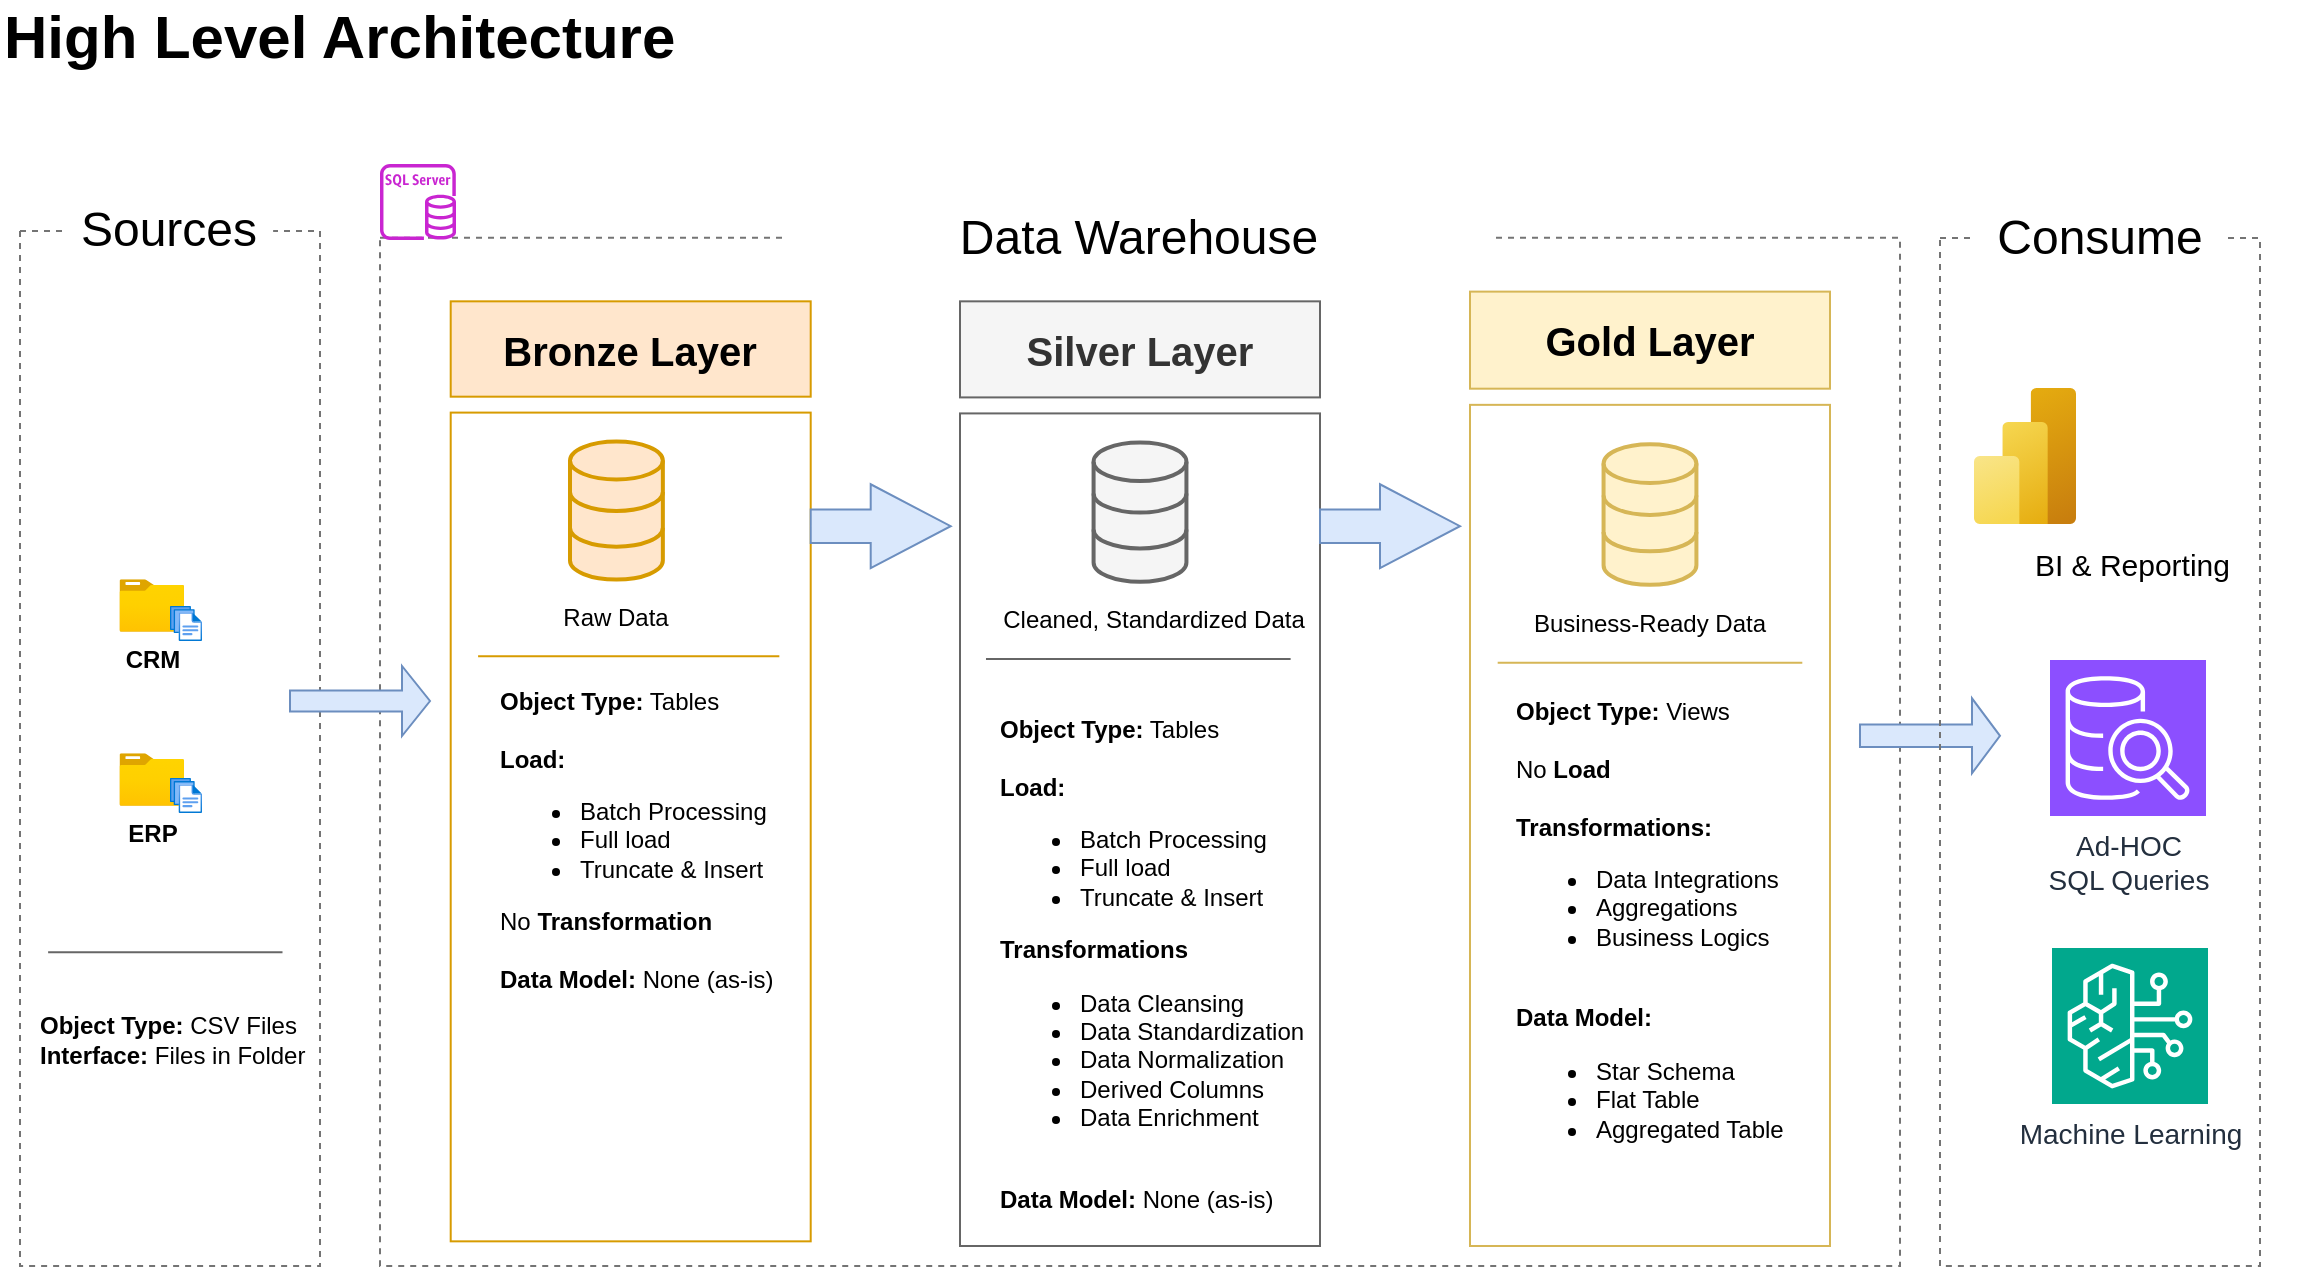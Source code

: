 <mxfile version="26.2.3">
  <diagram name="Page-1" id="DXIhbZzROUBZG8i_vgj5">
    <mxGraphModel dx="1491" dy="803" grid="1" gridSize="10" guides="1" tooltips="1" connect="1" arrows="1" fold="1" page="1" pageScale="1" pageWidth="1169" pageHeight="827" math="0" shadow="0">
      <root>
        <mxCell id="0" />
        <mxCell id="1" parent="0" />
        <mxCell id="H0wumQV7WE8CpXrYCnfX-1" value="&lt;font style=&quot;font-size: 30px;&quot;&gt;High Level Architecture&lt;/font&gt;" style="text;html=1;align=left;verticalAlign=middle;whiteSpace=wrap;rounded=0;fontSize=25;fontStyle=1" vertex="1" parent="1">
          <mxGeometry x="20" y="10" width="660" height="30" as="geometry" />
        </mxCell>
        <mxCell id="H0wumQV7WE8CpXrYCnfX-37" value="" style="group" vertex="1" connectable="0" parent="1">
          <mxGeometry x="30" y="110" width="197.31" height="530" as="geometry" />
        </mxCell>
        <mxCell id="H0wumQV7WE8CpXrYCnfX-2" value="" style="rounded=0;whiteSpace=wrap;html=1;fillColor=none;dashed=1;strokeColor=#747474;" vertex="1" parent="H0wumQV7WE8CpXrYCnfX-37">
          <mxGeometry y="12.44" width="150" height="517.56" as="geometry" />
        </mxCell>
        <mxCell id="H0wumQV7WE8CpXrYCnfX-3" style="edgeStyle=orthogonalEdgeStyle;rounded=0;orthogonalLoop=1;jettySize=auto;html=1;exitX=0.5;exitY=1;exitDx=0;exitDy=0;" edge="1" parent="H0wumQV7WE8CpXrYCnfX-37" source="H0wumQV7WE8CpXrYCnfX-2" target="H0wumQV7WE8CpXrYCnfX-2">
          <mxGeometry relative="1" as="geometry" />
        </mxCell>
        <mxCell id="H0wumQV7WE8CpXrYCnfX-4" value="&lt;font style=&quot;font-size: 24px;&quot;&gt;Sources&lt;/font&gt;" style="rounded=0;whiteSpace=wrap;html=1;strokeColor=none;fillColor=default;" vertex="1" parent="H0wumQV7WE8CpXrYCnfX-37">
          <mxGeometry x="23.437" width="103.125" height="24.878" as="geometry" />
        </mxCell>
        <mxCell id="H0wumQV7WE8CpXrYCnfX-22" value="&lt;b&gt;CRM&lt;/b&gt;" style="image;aspect=fixed;html=1;points=[];align=center;fontSize=12;image=img/lib/azure2/general/Folder_Blank.svg;" vertex="1" parent="H0wumQV7WE8CpXrYCnfX-37">
          <mxGeometry x="49.716" y="186.585" width="32.349" height="26.25" as="geometry" />
        </mxCell>
        <mxCell id="H0wumQV7WE8CpXrYCnfX-23" value="" style="image;aspect=fixed;html=1;points=[];align=center;fontSize=12;image=img/lib/azure2/general/Files.svg;" vertex="1" parent="H0wumQV7WE8CpXrYCnfX-37">
          <mxGeometry x="75.0" y="200.003" width="16.004" height="17.5" as="geometry" />
        </mxCell>
        <mxCell id="H0wumQV7WE8CpXrYCnfX-24" value="&lt;b&gt;ERP&lt;/b&gt;" style="image;aspect=fixed;html=1;points=[];align=center;fontSize=12;image=img/lib/azure2/general/Folder_Blank.svg;" vertex="1" parent="H0wumQV7WE8CpXrYCnfX-37">
          <mxGeometry x="49.716" y="273.659" width="32.349" height="26.25" as="geometry" />
        </mxCell>
        <mxCell id="H0wumQV7WE8CpXrYCnfX-25" value="" style="image;aspect=fixed;html=1;points=[];align=center;fontSize=12;image=img/lib/azure2/general/Files.svg;" vertex="1" parent="H0wumQV7WE8CpXrYCnfX-37">
          <mxGeometry x="75.0" y="285.997" width="16.004" height="17.5" as="geometry" />
        </mxCell>
        <mxCell id="H0wumQV7WE8CpXrYCnfX-31" value="" style="endArrow=none;html=1;rounded=0;fillColor=#f5f5f5;strokeColor=#666666;" edge="1" parent="H0wumQV7WE8CpXrYCnfX-37">
          <mxGeometry width="50" height="50" relative="1" as="geometry">
            <mxPoint x="14.062" y="373.171" as="sourcePoint" />
            <mxPoint x="131.25" y="373.171" as="targetPoint" />
          </mxGeometry>
        </mxCell>
        <mxCell id="H0wumQV7WE8CpXrYCnfX-33" value="&lt;b&gt;Object Type:&lt;/b&gt; CSV Files&lt;div&gt;&lt;b&gt;Interface:&lt;/b&gt; Files in Folder&lt;/div&gt;" style="text;html=1;align=left;verticalAlign=middle;whiteSpace=wrap;rounded=0;" vertex="1" parent="H0wumQV7WE8CpXrYCnfX-37">
          <mxGeometry x="7.734" y="385.61" width="134.522" height="62.195" as="geometry" />
        </mxCell>
        <mxCell id="H0wumQV7WE8CpXrYCnfX-38" value="" style="group" vertex="1" connectable="0" parent="1">
          <mxGeometry x="210" y="110" width="802.14" height="540" as="geometry" />
        </mxCell>
        <mxCell id="H0wumQV7WE8CpXrYCnfX-5" value="" style="rounded=0;whiteSpace=wrap;html=1;fillColor=none;dashed=1;strokeColor=#747474;" vertex="1" parent="H0wumQV7WE8CpXrYCnfX-38">
          <mxGeometry y="15.89" width="760" height="514.11" as="geometry" />
        </mxCell>
        <mxCell id="H0wumQV7WE8CpXrYCnfX-6" value="&lt;span style=&quot;font-size: 24px;&quot;&gt;Data Warehouse&lt;/span&gt;" style="rounded=0;whiteSpace=wrap;html=1;strokeColor=none;fillColor=default;" vertex="1" parent="H0wumQV7WE8CpXrYCnfX-38">
          <mxGeometry x="203.255" width="353.487" height="31.784" as="geometry" />
        </mxCell>
        <mxCell id="H0wumQV7WE8CpXrYCnfX-62" value="" style="group" vertex="1" connectable="0" parent="H0wumQV7WE8CpXrYCnfX-38">
          <mxGeometry x="545" y="42.81" width="180" height="477.19" as="geometry" />
        </mxCell>
        <mxCell id="H0wumQV7WE8CpXrYCnfX-17" value="&lt;span style=&quot;font-size: 20px;&quot;&gt;&lt;b&gt;Gold Layer&lt;/b&gt;&lt;/span&gt;" style="rounded=0;whiteSpace=wrap;html=1;fillColor=#fff2cc;strokeColor=#d6b656;" vertex="1" parent="H0wumQV7WE8CpXrYCnfX-62">
          <mxGeometry width="180.0" height="48.528" as="geometry" />
        </mxCell>
        <mxCell id="H0wumQV7WE8CpXrYCnfX-21" value="" style="rounded=0;whiteSpace=wrap;html=1;fillColor=none;strokeColor=#d6b656;" vertex="1" parent="H0wumQV7WE8CpXrYCnfX-62">
          <mxGeometry y="56.616" width="180.0" height="420.574" as="geometry" />
        </mxCell>
        <mxCell id="H0wumQV7WE8CpXrYCnfX-52" value="Business-Ready Data" style="text;html=1;align=center;verticalAlign=middle;whiteSpace=wrap;rounded=0;" vertex="1" parent="H0wumQV7WE8CpXrYCnfX-62">
          <mxGeometry x="20.769" y="146.566" width="138.462" height="39.059" as="geometry" />
        </mxCell>
        <mxCell id="H0wumQV7WE8CpXrYCnfX-59" value="" style="endArrow=none;html=1;rounded=0;fillColor=#fff2cc;strokeColor=#d6b656;" edge="1" parent="H0wumQV7WE8CpXrYCnfX-62">
          <mxGeometry width="50" height="50" relative="1" as="geometry">
            <mxPoint x="13.846" y="185.62" as="sourcePoint" />
            <mxPoint x="166.154" y="185.62" as="targetPoint" />
          </mxGeometry>
        </mxCell>
        <mxCell id="H0wumQV7WE8CpXrYCnfX-70" value="" style="html=1;verticalLabelPosition=bottom;align=center;labelBackgroundColor=#ffffff;verticalAlign=top;strokeWidth=2;strokeColor=#d6b656;shadow=0;dashed=0;shape=mxgraph.ios7.icons.data;fillColor=#fff2cc;" vertex="1" parent="H0wumQV7WE8CpXrYCnfX-62">
          <mxGeometry x="66.78" y="76.258" width="46.43" height="70.31" as="geometry" />
        </mxCell>
        <mxCell id="H0wumQV7WE8CpXrYCnfX-84" value="&lt;b&gt;Object Type:&lt;/b&gt;&amp;nbsp;Views&lt;div&gt;&lt;br&gt;&lt;div&gt;No&lt;b&gt; Load&lt;/b&gt;&lt;/div&gt;&lt;div&gt;&lt;b&gt;&lt;br&gt;&lt;/b&gt;&lt;/div&gt;&lt;div&gt;&lt;b&gt;Transformations:&lt;/b&gt;&lt;/div&gt;&lt;div&gt;&lt;ul&gt;&lt;li&gt;Data Integrations&lt;/li&gt;&lt;li&gt;Aggregations&lt;/li&gt;&lt;li&gt;Business Logics&lt;/li&gt;&lt;/ul&gt;&lt;/div&gt;&lt;div&gt;&lt;b&gt;&lt;br&gt;&lt;/b&gt;&lt;/div&gt;&lt;div&gt;&lt;b&gt;Data Model:&amp;nbsp;&lt;/b&gt;&lt;/div&gt;&lt;/div&gt;&lt;div&gt;&lt;ul&gt;&lt;li&gt;Star Schema&lt;/li&gt;&lt;li&gt;Flat Table&lt;/li&gt;&lt;li&gt;Aggregated Table&lt;/li&gt;&lt;/ul&gt;&lt;/div&gt;" style="text;html=1;align=left;verticalAlign=middle;whiteSpace=wrap;rounded=0;" vertex="1" parent="H0wumQV7WE8CpXrYCnfX-62">
          <mxGeometry x="20.77" y="307.188" width="157.31" height="26.146" as="geometry" />
        </mxCell>
        <mxCell id="H0wumQV7WE8CpXrYCnfX-63" value="" style="group" vertex="1" connectable="0" parent="H0wumQV7WE8CpXrYCnfX-38">
          <mxGeometry x="290" y="47.67" width="180" height="472.33" as="geometry" />
        </mxCell>
        <mxCell id="H0wumQV7WE8CpXrYCnfX-9" value="&lt;span style=&quot;font-size: 20px;&quot;&gt;&lt;b&gt;Silver Layer&lt;/b&gt;&lt;/span&gt;" style="rounded=0;whiteSpace=wrap;html=1;fillColor=#f5f5f5;strokeColor=#666666;fontColor=#333333;" vertex="1" parent="H0wumQV7WE8CpXrYCnfX-63">
          <mxGeometry width="180.0" height="48.034" as="geometry" />
        </mxCell>
        <mxCell id="H0wumQV7WE8CpXrYCnfX-20" value="" style="rounded=0;whiteSpace=wrap;html=1;fillColor=none;strokeColor=#666666;fontColor=#333333;" vertex="1" parent="H0wumQV7WE8CpXrYCnfX-63">
          <mxGeometry y="56.039" width="180.0" height="416.291" as="geometry" />
        </mxCell>
        <mxCell id="H0wumQV7WE8CpXrYCnfX-50" value="Cleaned, Standardized Data" style="text;html=1;align=center;verticalAlign=middle;whiteSpace=wrap;rounded=0;" vertex="1" parent="H0wumQV7WE8CpXrYCnfX-63">
          <mxGeometry x="13.843" y="140.178" width="166.154" height="38.661" as="geometry" />
        </mxCell>
        <mxCell id="H0wumQV7WE8CpXrYCnfX-58" value="" style="endArrow=none;html=1;rounded=0;fillColor=#f5f5f5;strokeColor=#666666;" edge="1" parent="H0wumQV7WE8CpXrYCnfX-63">
          <mxGeometry width="50" height="50" relative="1" as="geometry">
            <mxPoint x="12.996" y="178.834" as="sourcePoint" />
            <mxPoint x="165.304" y="178.834" as="targetPoint" />
          </mxGeometry>
        </mxCell>
        <mxCell id="H0wumQV7WE8CpXrYCnfX-71" value="" style="html=1;verticalLabelPosition=bottom;align=center;labelBackgroundColor=#ffffff;verticalAlign=top;strokeWidth=2;strokeColor=#666666;shadow=0;dashed=0;shape=mxgraph.ios7.icons.data;fillColor=#f5f5f5;fontColor=#333333;" vertex="1" parent="H0wumQV7WE8CpXrYCnfX-63">
          <mxGeometry x="66.79" y="70.586" width="46.43" height="69.594" as="geometry" />
        </mxCell>
        <mxCell id="H0wumQV7WE8CpXrYCnfX-83" value="&lt;b&gt;Object Type:&lt;/b&gt; Tables&lt;div&gt;&lt;br&gt;&lt;div&gt;&lt;b&gt;Load:&lt;/b&gt;&lt;/div&gt;&lt;div&gt;&lt;ul&gt;&lt;li&gt;Batch Processing&lt;/li&gt;&lt;li&gt;Full load&lt;/li&gt;&lt;li&gt;Truncate &amp;amp; Insert&lt;/li&gt;&lt;/ul&gt;&lt;b&gt;Transformations&lt;/b&gt;&lt;/div&gt;&lt;div&gt;&lt;ul&gt;&lt;li&gt;Data Cleansing&lt;/li&gt;&lt;li&gt;Data Standardization&lt;/li&gt;&lt;li&gt;Data Normalization&lt;/li&gt;&lt;li&gt;Derived Columns&lt;/li&gt;&lt;li&gt;Data Enrichment&lt;/li&gt;&lt;/ul&gt;&lt;/div&gt;&lt;div&gt;&lt;b&gt;&lt;br&gt;&lt;/b&gt;&lt;/div&gt;&lt;div&gt;&lt;b&gt;Data Model: &lt;/b&gt;None (as-is)&lt;/div&gt;&lt;/div&gt;" style="text;html=1;align=left;verticalAlign=middle;whiteSpace=wrap;rounded=0;" vertex="1" parent="H0wumQV7WE8CpXrYCnfX-63">
          <mxGeometry x="18.27" y="318.596" width="157.31" height="25.879" as="geometry" />
        </mxCell>
        <mxCell id="H0wumQV7WE8CpXrYCnfX-64" value="" style="group" vertex="1" connectable="0" parent="H0wumQV7WE8CpXrYCnfX-38">
          <mxGeometry x="35.35" y="47.671" width="180" height="492.329" as="geometry" />
        </mxCell>
        <mxCell id="H0wumQV7WE8CpXrYCnfX-10" value="" style="rounded=0;whiteSpace=wrap;html=1;fillColor=none;strokeColor=#d79b00;" vertex="1" parent="H0wumQV7WE8CpXrYCnfX-64">
          <mxGeometry y="55.63" width="180" height="414.37" as="geometry" />
        </mxCell>
        <mxCell id="H0wumQV7WE8CpXrYCnfX-16" value="&lt;font style=&quot;font-size: 20px;&quot;&gt;&lt;b&gt;Bronze Layer&lt;/b&gt;&lt;/font&gt;" style="rounded=0;whiteSpace=wrap;html=1;fillColor=#ffe6cc;strokeColor=#d79b00;" vertex="1" parent="H0wumQV7WE8CpXrYCnfX-64">
          <mxGeometry width="179.999" height="47.671" as="geometry" />
        </mxCell>
        <mxCell id="H0wumQV7WE8CpXrYCnfX-41" value="" style="html=1;verticalLabelPosition=bottom;align=center;labelBackgroundColor=#ffffff;verticalAlign=top;strokeWidth=2;strokeColor=#d79b00;shadow=0;dashed=0;shape=mxgraph.ios7.icons.data;fillColor=#ffe6cc;" vertex="1" parent="H0wumQV7WE8CpXrYCnfX-64">
          <mxGeometry x="59.65" y="70.061" width="46.43" height="69.076" as="geometry" />
        </mxCell>
        <mxCell id="H0wumQV7WE8CpXrYCnfX-49" value="Raw Data" style="text;html=1;align=center;verticalAlign=middle;whiteSpace=wrap;rounded=0;" vertex="1" parent="H0wumQV7WE8CpXrYCnfX-64">
          <mxGeometry x="41.78" y="139.139" width="82.16" height="38.373" as="geometry" />
        </mxCell>
        <mxCell id="H0wumQV7WE8CpXrYCnfX-54" value="" style="endArrow=none;html=1;rounded=0;fillColor=#ffe6cc;strokeColor=#d79b00;" edge="1" parent="H0wumQV7WE8CpXrYCnfX-64">
          <mxGeometry width="50" height="50" relative="1" as="geometry">
            <mxPoint x="13.697" y="177.508" as="sourcePoint" />
            <mxPoint x="164.324" y="177.508" as="targetPoint" />
          </mxGeometry>
        </mxCell>
        <mxCell id="H0wumQV7WE8CpXrYCnfX-81" value="&lt;b&gt;Object Type:&lt;/b&gt; Tables&lt;div&gt;&lt;br&gt;&lt;div&gt;&lt;b&gt;Load:&lt;/b&gt;&lt;/div&gt;&lt;div&gt;&lt;ul&gt;&lt;li&gt;Batch Processing&lt;/li&gt;&lt;li&gt;Full load&lt;/li&gt;&lt;li&gt;Truncate &amp;amp; Insert&lt;/li&gt;&lt;/ul&gt;No &lt;b&gt;Transformation&lt;/b&gt;&lt;/div&gt;&lt;div&gt;&lt;b&gt;&lt;br&gt;&lt;/b&gt;&lt;/div&gt;&lt;div&gt;&lt;b&gt;Data Model: &lt;/b&gt;None (as-is)&lt;/div&gt;&lt;/div&gt;" style="text;html=1;align=left;verticalAlign=middle;whiteSpace=wrap;rounded=0;" vertex="1" parent="H0wumQV7WE8CpXrYCnfX-64">
          <mxGeometry x="22.69" y="256.867" width="157.309" height="25.687" as="geometry" />
        </mxCell>
        <mxCell id="H0wumQV7WE8CpXrYCnfX-65" value="" style="html=1;shadow=0;dashed=0;align=center;verticalAlign=middle;shape=mxgraph.arrows2.arrow;dy=0.6;dx=40;notch=0;fillColor=#dae8fc;strokeColor=#6c8ebf;" vertex="1" parent="H0wumQV7WE8CpXrYCnfX-38">
          <mxGeometry x="215.349" y="139.135" width="70.0" height="41.955" as="geometry" />
        </mxCell>
        <mxCell id="H0wumQV7WE8CpXrYCnfX-67" value="" style="html=1;shadow=0;dashed=0;align=center;verticalAlign=middle;shape=mxgraph.arrows2.arrow;dy=0.6;dx=40;notch=0;fillColor=#dae8fc;strokeColor=#6c8ebf;" vertex="1" parent="H0wumQV7WE8CpXrYCnfX-38">
          <mxGeometry x="469.998" y="139.135" width="70.0" height="41.955" as="geometry" />
        </mxCell>
        <mxCell id="H0wumQV7WE8CpXrYCnfX-48" value="" style="shape=singleArrow;whiteSpace=wrap;html=1;fillColor=#dae8fc;strokeColor=#6c8ebf;" vertex="1" parent="H0wumQV7WE8CpXrYCnfX-38">
          <mxGeometry x="739.997" y="246.164" width="70.0" height="37.46" as="geometry" />
        </mxCell>
        <mxCell id="H0wumQV7WE8CpXrYCnfX-40" value="" style="group" vertex="1" connectable="0" parent="1">
          <mxGeometry x="990" y="110" width="188" height="530" as="geometry" />
        </mxCell>
        <mxCell id="H0wumQV7WE8CpXrYCnfX-7" value="" style="rounded=0;whiteSpace=wrap;html=1;fillColor=none;dashed=1;strokeColor=#747474;" vertex="1" parent="H0wumQV7WE8CpXrYCnfX-40">
          <mxGeometry y="16.061" width="160" height="513.939" as="geometry" />
        </mxCell>
        <mxCell id="H0wumQV7WE8CpXrYCnfX-8" value="&lt;span style=&quot;font-size: 24px;&quot;&gt;Consume&lt;/span&gt;" style="rounded=0;whiteSpace=wrap;html=1;strokeColor=none;fillColor=default;" vertex="1" parent="H0wumQV7WE8CpXrYCnfX-40">
          <mxGeometry x="17.143" width="125.714" height="32.121" as="geometry" />
        </mxCell>
        <mxCell id="H0wumQV7WE8CpXrYCnfX-86" value="" style="image;aspect=fixed;html=1;points=[];align=center;fontSize=12;image=img/lib/azure2/analytics/Power_BI_Embedded.svg;" vertex="1" parent="H0wumQV7WE8CpXrYCnfX-40">
          <mxGeometry x="17" y="91" width="51" height="68" as="geometry" />
        </mxCell>
        <mxCell id="H0wumQV7WE8CpXrYCnfX-88" value="&lt;font style=&quot;font-size: 15px;&quot;&gt;BI &amp;amp; Reporting&lt;/font&gt;" style="shape=image;html=1;verticalAlign=top;verticalLabelPosition=bottom;labelBackgroundColor=#ffffff;imageAspect=0;aspect=fixed;image=https://cdn1.iconfinder.com/data/icons/ionicons-fill-vol-2/512/logo-tableau-128.png;align=right;" vertex="1" parent="H0wumQV7WE8CpXrYCnfX-40">
          <mxGeometry x="68" y="86" width="78" height="78" as="geometry" />
        </mxCell>
        <mxCell id="H0wumQV7WE8CpXrYCnfX-89" value="&lt;font style=&quot;font-size: 14px;&quot;&gt;Ad-HOC&lt;/font&gt;&lt;div&gt;&lt;font style=&quot;font-size: 14px;&quot;&gt;SQL Queries&lt;/font&gt;&lt;/div&gt;" style="sketch=0;points=[[0,0,0],[0.25,0,0],[0.5,0,0],[0.75,0,0],[1,0,0],[0,1,0],[0.25,1,0],[0.5,1,0],[0.75,1,0],[1,1,0],[0,0.25,0],[0,0.5,0],[0,0.75,0],[1,0.25,0],[1,0.5,0],[1,0.75,0]];outlineConnect=0;fontColor=#232F3E;fillColor=#8C4FFF;strokeColor=#ffffff;dashed=0;verticalLabelPosition=bottom;verticalAlign=top;align=center;html=1;fontSize=12;fontStyle=0;aspect=fixed;shape=mxgraph.aws4.resourceIcon;resIcon=mxgraph.aws4.sql_workbench;" vertex="1" parent="H0wumQV7WE8CpXrYCnfX-40">
          <mxGeometry x="55" y="227" width="78" height="78" as="geometry" />
        </mxCell>
        <mxCell id="H0wumQV7WE8CpXrYCnfX-91" value="&lt;font style=&quot;font-size: 14px;&quot;&gt;Machine Learning&lt;/font&gt;" style="sketch=0;points=[[0,0,0],[0.25,0,0],[0.5,0,0],[0.75,0,0],[1,0,0],[0,1,0],[0.25,1,0],[0.5,1,0],[0.75,1,0],[1,1,0],[0,0.25,0],[0,0.5,0],[0,0.75,0],[1,0.25,0],[1,0.5,0],[1,0.75,0]];outlineConnect=0;fontColor=#232F3E;fillColor=#01A88D;strokeColor=#ffffff;dashed=0;verticalLabelPosition=bottom;verticalAlign=top;align=center;html=1;fontSize=12;fontStyle=0;aspect=fixed;shape=mxgraph.aws4.resourceIcon;resIcon=mxgraph.aws4.bedrock;" vertex="1" parent="H0wumQV7WE8CpXrYCnfX-40">
          <mxGeometry x="56" y="371" width="78" height="78" as="geometry" />
        </mxCell>
        <mxCell id="H0wumQV7WE8CpXrYCnfX-74" value="" style="shape=singleArrow;whiteSpace=wrap;html=1;fillColor=#dae8fc;strokeColor=#6c8ebf;" vertex="1" parent="1">
          <mxGeometry x="165" y="340" width="70" height="35" as="geometry" />
        </mxCell>
        <mxCell id="H0wumQV7WE8CpXrYCnfX-93" value="" style="sketch=0;outlineConnect=0;fontColor=#232F3E;gradientColor=none;fillColor=#C925D1;strokeColor=none;dashed=0;verticalLabelPosition=bottom;verticalAlign=top;align=center;html=1;fontSize=12;fontStyle=0;aspect=fixed;pointerEvents=1;shape=mxgraph.aws4.rds_sql_server_instance;" vertex="1" parent="1">
          <mxGeometry x="210" y="89" width="38" height="38" as="geometry" />
        </mxCell>
      </root>
    </mxGraphModel>
  </diagram>
</mxfile>
